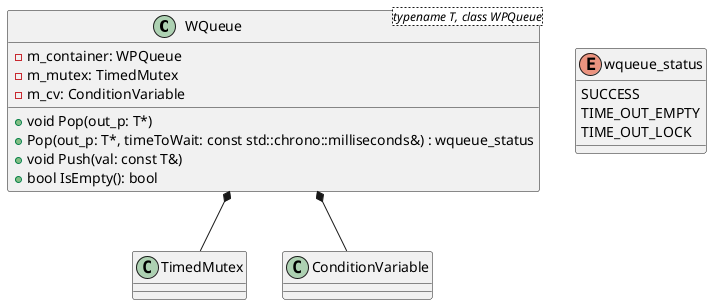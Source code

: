 @startuml thread_pool


class WQueue <typename T, class WPQueue>
{
    - m_container: WPQueue
    - m_mutex: TimedMutex
    - m_cv: ConditionVariable

    + void Pop(out_p: T*)
    + Pop(out_p: T*, timeToWait: const std::chrono::milliseconds&) : wqueue_status
    + void Push(val: const T&)
    + bool IsEmpty(): bool
}

class TimedMutex
{
    
}

class ConditionVariable
{
    
}

enum wqueue_status
{
    SUCCESS
    TIME_OUT_EMPTY
    TIME_OUT_LOCK
}

' class WPQueue : private std::priority_queue<T, Container, Compare>
' {
' public:
'     const T& front() const;
' 	void pop_front();
'     void push_back(const T& val);
'     using std::priority_queue<T, Container, Compare>::empty;
' private:
'     using std::priority_queue<T, Container, Compare>::top;
'     using std::priority_queue<T, Container, Compare>::pop;
'     using std::priority_queue<T, Container, Compare>::push;
' };

/' realtions '/
WQueue *-- TimedMutex
WQueue *-- ConditionVariable





@enduml
